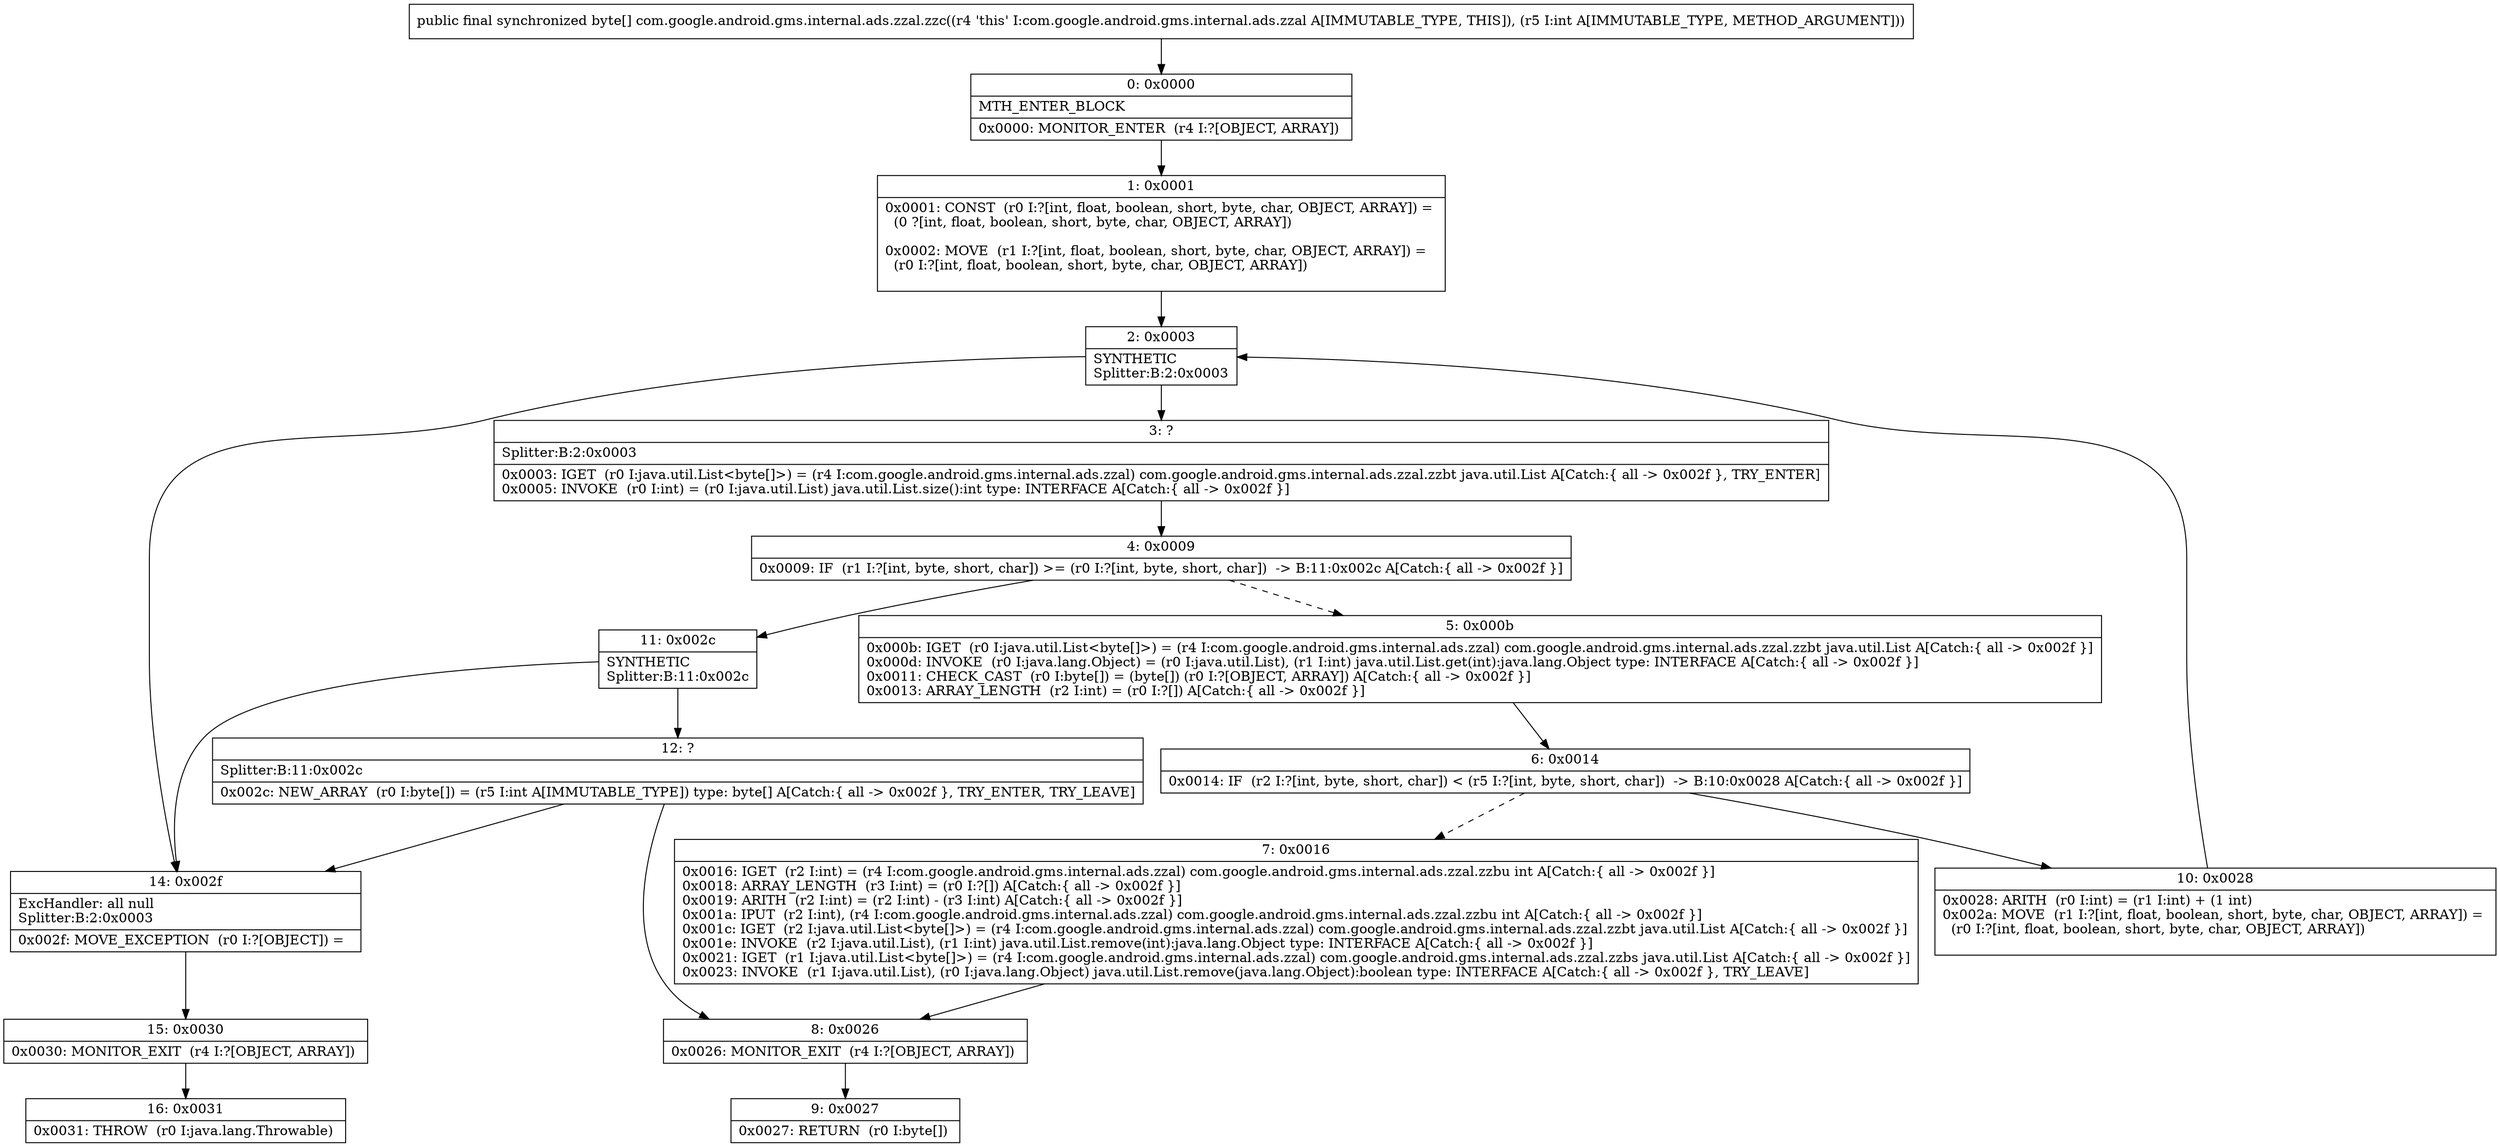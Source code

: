 digraph "CFG forcom.google.android.gms.internal.ads.zzal.zzc(I)[B" {
Node_0 [shape=record,label="{0\:\ 0x0000|MTH_ENTER_BLOCK\l|0x0000: MONITOR_ENTER  (r4 I:?[OBJECT, ARRAY]) \l}"];
Node_1 [shape=record,label="{1\:\ 0x0001|0x0001: CONST  (r0 I:?[int, float, boolean, short, byte, char, OBJECT, ARRAY]) = \l  (0 ?[int, float, boolean, short, byte, char, OBJECT, ARRAY])\l \l0x0002: MOVE  (r1 I:?[int, float, boolean, short, byte, char, OBJECT, ARRAY]) = \l  (r0 I:?[int, float, boolean, short, byte, char, OBJECT, ARRAY])\l \l}"];
Node_2 [shape=record,label="{2\:\ 0x0003|SYNTHETIC\lSplitter:B:2:0x0003\l}"];
Node_3 [shape=record,label="{3\:\ ?|Splitter:B:2:0x0003\l|0x0003: IGET  (r0 I:java.util.List\<byte[]\>) = (r4 I:com.google.android.gms.internal.ads.zzal) com.google.android.gms.internal.ads.zzal.zzbt java.util.List A[Catch:\{ all \-\> 0x002f \}, TRY_ENTER]\l0x0005: INVOKE  (r0 I:int) = (r0 I:java.util.List) java.util.List.size():int type: INTERFACE A[Catch:\{ all \-\> 0x002f \}]\l}"];
Node_4 [shape=record,label="{4\:\ 0x0009|0x0009: IF  (r1 I:?[int, byte, short, char]) \>= (r0 I:?[int, byte, short, char])  \-\> B:11:0x002c A[Catch:\{ all \-\> 0x002f \}]\l}"];
Node_5 [shape=record,label="{5\:\ 0x000b|0x000b: IGET  (r0 I:java.util.List\<byte[]\>) = (r4 I:com.google.android.gms.internal.ads.zzal) com.google.android.gms.internal.ads.zzal.zzbt java.util.List A[Catch:\{ all \-\> 0x002f \}]\l0x000d: INVOKE  (r0 I:java.lang.Object) = (r0 I:java.util.List), (r1 I:int) java.util.List.get(int):java.lang.Object type: INTERFACE A[Catch:\{ all \-\> 0x002f \}]\l0x0011: CHECK_CAST  (r0 I:byte[]) = (byte[]) (r0 I:?[OBJECT, ARRAY]) A[Catch:\{ all \-\> 0x002f \}]\l0x0013: ARRAY_LENGTH  (r2 I:int) = (r0 I:?[]) A[Catch:\{ all \-\> 0x002f \}]\l}"];
Node_6 [shape=record,label="{6\:\ 0x0014|0x0014: IF  (r2 I:?[int, byte, short, char]) \< (r5 I:?[int, byte, short, char])  \-\> B:10:0x0028 A[Catch:\{ all \-\> 0x002f \}]\l}"];
Node_7 [shape=record,label="{7\:\ 0x0016|0x0016: IGET  (r2 I:int) = (r4 I:com.google.android.gms.internal.ads.zzal) com.google.android.gms.internal.ads.zzal.zzbu int A[Catch:\{ all \-\> 0x002f \}]\l0x0018: ARRAY_LENGTH  (r3 I:int) = (r0 I:?[]) A[Catch:\{ all \-\> 0x002f \}]\l0x0019: ARITH  (r2 I:int) = (r2 I:int) \- (r3 I:int) A[Catch:\{ all \-\> 0x002f \}]\l0x001a: IPUT  (r2 I:int), (r4 I:com.google.android.gms.internal.ads.zzal) com.google.android.gms.internal.ads.zzal.zzbu int A[Catch:\{ all \-\> 0x002f \}]\l0x001c: IGET  (r2 I:java.util.List\<byte[]\>) = (r4 I:com.google.android.gms.internal.ads.zzal) com.google.android.gms.internal.ads.zzal.zzbt java.util.List A[Catch:\{ all \-\> 0x002f \}]\l0x001e: INVOKE  (r2 I:java.util.List), (r1 I:int) java.util.List.remove(int):java.lang.Object type: INTERFACE A[Catch:\{ all \-\> 0x002f \}]\l0x0021: IGET  (r1 I:java.util.List\<byte[]\>) = (r4 I:com.google.android.gms.internal.ads.zzal) com.google.android.gms.internal.ads.zzal.zzbs java.util.List A[Catch:\{ all \-\> 0x002f \}]\l0x0023: INVOKE  (r1 I:java.util.List), (r0 I:java.lang.Object) java.util.List.remove(java.lang.Object):boolean type: INTERFACE A[Catch:\{ all \-\> 0x002f \}, TRY_LEAVE]\l}"];
Node_8 [shape=record,label="{8\:\ 0x0026|0x0026: MONITOR_EXIT  (r4 I:?[OBJECT, ARRAY]) \l}"];
Node_9 [shape=record,label="{9\:\ 0x0027|0x0027: RETURN  (r0 I:byte[]) \l}"];
Node_10 [shape=record,label="{10\:\ 0x0028|0x0028: ARITH  (r0 I:int) = (r1 I:int) + (1 int) \l0x002a: MOVE  (r1 I:?[int, float, boolean, short, byte, char, OBJECT, ARRAY]) = \l  (r0 I:?[int, float, boolean, short, byte, char, OBJECT, ARRAY])\l \l}"];
Node_11 [shape=record,label="{11\:\ 0x002c|SYNTHETIC\lSplitter:B:11:0x002c\l}"];
Node_12 [shape=record,label="{12\:\ ?|Splitter:B:11:0x002c\l|0x002c: NEW_ARRAY  (r0 I:byte[]) = (r5 I:int A[IMMUTABLE_TYPE]) type: byte[] A[Catch:\{ all \-\> 0x002f \}, TRY_ENTER, TRY_LEAVE]\l}"];
Node_14 [shape=record,label="{14\:\ 0x002f|ExcHandler: all null\lSplitter:B:2:0x0003\l|0x002f: MOVE_EXCEPTION  (r0 I:?[OBJECT]) =  \l}"];
Node_15 [shape=record,label="{15\:\ 0x0030|0x0030: MONITOR_EXIT  (r4 I:?[OBJECT, ARRAY]) \l}"];
Node_16 [shape=record,label="{16\:\ 0x0031|0x0031: THROW  (r0 I:java.lang.Throwable) \l}"];
MethodNode[shape=record,label="{public final synchronized byte[] com.google.android.gms.internal.ads.zzal.zzc((r4 'this' I:com.google.android.gms.internal.ads.zzal A[IMMUTABLE_TYPE, THIS]), (r5 I:int A[IMMUTABLE_TYPE, METHOD_ARGUMENT])) }"];
MethodNode -> Node_0;
Node_0 -> Node_1;
Node_1 -> Node_2;
Node_2 -> Node_3;
Node_2 -> Node_14;
Node_3 -> Node_4;
Node_4 -> Node_5[style=dashed];
Node_4 -> Node_11;
Node_5 -> Node_6;
Node_6 -> Node_7[style=dashed];
Node_6 -> Node_10;
Node_7 -> Node_8;
Node_8 -> Node_9;
Node_10 -> Node_2;
Node_11 -> Node_12;
Node_11 -> Node_14;
Node_12 -> Node_14;
Node_12 -> Node_8;
Node_14 -> Node_15;
Node_15 -> Node_16;
}

